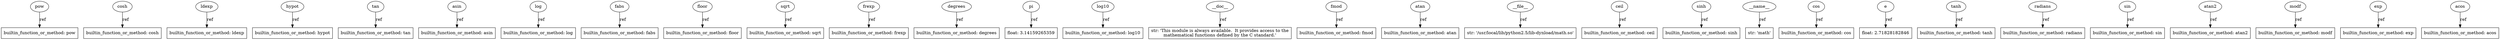 digraph G {
    overlap=false;

    name1643040 [label="pow", shape="ellipse"];
    builtin_function_or_method3781696 [label="builtin_function_or_method: pow", shape="box"];
    name3778944 [label="cosh", shape="ellipse"];
    builtin_function_or_method3781096 [label="builtin_function_or_method: cosh", shape="box"];
    name3779168 [label="ldexp", shape="ellipse"];
    builtin_function_or_method3781536 [label="builtin_function_or_method: ldexp", shape="box"];
    name3779136 [label="hypot", shape="ellipse"];
    builtin_function_or_method3782096 [label="builtin_function_or_method: hypot", shape="box"];
    name3779360 [label="tan", shape="ellipse"];
    builtin_function_or_method3781776 [label="builtin_function_or_method: tan", shape="box"];
    name3778432 [label="asin", shape="ellipse"];
    builtin_function_or_method3766752 [label="builtin_function_or_method: asin", shape="box"];
    name3779200 [label="log", shape="ellipse"];
    builtin_function_or_method3781176 [label="builtin_function_or_method: log", shape="box"];
    name3779008 [label="fabs", shape="ellipse"];
    builtin_function_or_method3781336 [label="builtin_function_or_method: fabs", shape="box"];
    name3779040 [label="floor", shape="ellipse"];
    builtin_function_or_method3782256 [label="builtin_function_or_method: floor", shape="box"];
    name3527904 [label="sqrt", shape="ellipse"];
    builtin_function_or_method3781456 [label="builtin_function_or_method: sqrt", shape="box"];
    name3779104 [label="frexp", shape="ellipse"];
    builtin_function_or_method3782056 [label="builtin_function_or_method: frexp", shape="box"];
    name3778976 [label="degrees", shape="ellipse"];
    builtin_function_or_method3781496 [label="builtin_function_or_method: degrees", shape="box"];
    name3779424 [label="pi", shape="ellipse"];
    float8619236 [label="float: 3.14159265359", shape="box"];
    name3529856 [label="log10", shape="ellipse"];
    builtin_function_or_method3781936 [label="builtin_function_or_method: log10", shape="box"];
    name1599232 [label="__doc__", shape="ellipse"];
    str3654072 [label="str: 'This module is always available.  It provides access to the\nmathematical functions defined by the C standard.'", shape="box"];
    name3779072 [label="fmod", shape="ellipse"];
    builtin_function_or_method3782136 [label="builtin_function_or_method: fmod", shape="box"];
    name3778624 [label="atan", shape="ellipse"];
    builtin_function_or_method3766952 [label="builtin_function_or_method: atan", shape="box"];
    name1686528 [label="__file__", shape="ellipse"];
    str3647920 [label="str: '/usr/local/lib/python2.5/lib-dynload/math.so'", shape="box"];
    name3778752 [label="ceil", shape="ellipse"];
    builtin_function_or_method3780976 [label="builtin_function_or_method: ceil", shape="box"];
    name3779328 [label="sinh", shape="ellipse"];
    builtin_function_or_method3781296 [label="builtin_function_or_method: sinh", shape="box"];
    name1599392 [label="__name__", shape="ellipse"];
    str3778688 [label="str: 'math'", shape="box"];
    name3778912 [label="cos", shape="ellipse"];
    builtin_function_or_method3781656 [label="builtin_function_or_method: cos", shape="box"];
    name1773952 [label="e", shape="ellipse"];
    float8619252 [label="float: 2.71828182846", shape="box"];
    name3779392 [label="tanh", shape="ellipse"];
    builtin_function_or_method3781856 [label="builtin_function_or_method: tanh", shape="box"];
    name3779264 [label="radians", shape="ellipse"];
    builtin_function_or_method3781216 [label="builtin_function_or_method: radians", shape="box"];
    name3779296 [label="sin", shape="ellipse"];
    builtin_function_or_method3782016 [label="builtin_function_or_method: sin", shape="box"];
    name3778656 [label="atan2", shape="ellipse"];
    builtin_function_or_method3766992 [label="builtin_function_or_method: atan2", shape="box"];
    name3779232 [label="modf", shape="ellipse"];
    builtin_function_or_method3781736 [label="builtin_function_or_method: modf", shape="box"];
    name3475168 [label="exp", shape="ellipse"];
    builtin_function_or_method3781576 [label="builtin_function_or_method: exp", shape="box"];
    name3778720 [label="acos", shape="ellipse"];
    builtin_function_or_method3755144 [label="builtin_function_or_method: acos", shape="box"];

    name1643040 -> builtin_function_or_method3781696 [label="ref"];
    name3778944 -> builtin_function_or_method3781096 [label="ref"];
    name3779168 -> builtin_function_or_method3781536 [label="ref"];
    name3779136 -> builtin_function_or_method3782096 [label="ref"];
    name3779360 -> builtin_function_or_method3781776 [label="ref"];
    name3778432 -> builtin_function_or_method3766752 [label="ref"];
    name3779200 -> builtin_function_or_method3781176 [label="ref"];
    name3779008 -> builtin_function_or_method3781336 [label="ref"];
    name3779040 -> builtin_function_or_method3782256 [label="ref"];
    name3527904 -> builtin_function_or_method3781456 [label="ref"];
    name3779104 -> builtin_function_or_method3782056 [label="ref"];
    name3778976 -> builtin_function_or_method3781496 [label="ref"];
    name3779424 -> float8619236 [label="ref"];
    name3529856 -> builtin_function_or_method3781936 [label="ref"];
    name1599232 -> str3654072 [label="ref"];
    name3779072 -> builtin_function_or_method3782136 [label="ref"];
    name3778624 -> builtin_function_or_method3766952 [label="ref"];
    name1686528 -> str3647920 [label="ref"];
    name3778752 -> builtin_function_or_method3780976 [label="ref"];
    name3779328 -> builtin_function_or_method3781296 [label="ref"];
    name1599392 -> str3778688 [label="ref"];
    name3778912 -> builtin_function_or_method3781656 [label="ref"];
    name1773952 -> float8619252 [label="ref"];
    name3779392 -> builtin_function_or_method3781856 [label="ref"];
    name3779264 -> builtin_function_or_method3781216 [label="ref"];
    name3779296 -> builtin_function_or_method3782016 [label="ref"];
    name3778656 -> builtin_function_or_method3766992 [label="ref"];
    name3779232 -> builtin_function_or_method3781736 [label="ref"];
    name3475168 -> builtin_function_or_method3781576 [label="ref"];
    name3778720 -> builtin_function_or_method3755144 [label="ref"];

}
